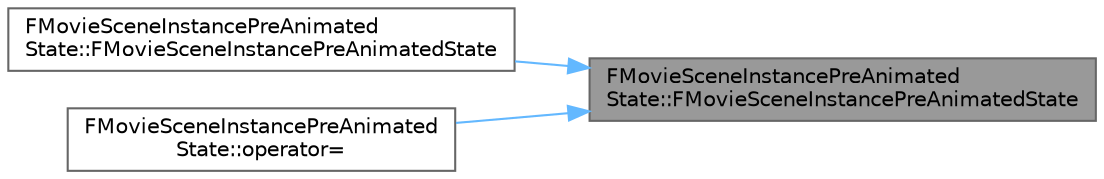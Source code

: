 digraph "FMovieSceneInstancePreAnimatedState::FMovieSceneInstancePreAnimatedState"
{
 // INTERACTIVE_SVG=YES
 // LATEX_PDF_SIZE
  bgcolor="transparent";
  edge [fontname=Helvetica,fontsize=10,labelfontname=Helvetica,labelfontsize=10];
  node [fontname=Helvetica,fontsize=10,shape=box,height=0.2,width=0.4];
  rankdir="RL";
  Node1 [id="Node000001",label="FMovieSceneInstancePreAnimated\lState::FMovieSceneInstancePreAnimatedState",height=0.2,width=0.4,color="gray40", fillcolor="grey60", style="filled", fontcolor="black",tooltip=" "];
  Node1 -> Node2 [id="edge1_Node000001_Node000002",dir="back",color="steelblue1",style="solid",tooltip=" "];
  Node2 [id="Node000002",label="FMovieSceneInstancePreAnimated\lState::FMovieSceneInstancePreAnimatedState",height=0.2,width=0.4,color="grey40", fillcolor="white", style="filled",URL="$dd/d7d/classFMovieSceneInstancePreAnimatedState.html#ac0cd2626fbda79c5fe81f94d8c69ac63",tooltip=" "];
  Node1 -> Node3 [id="edge2_Node000001_Node000003",dir="back",color="steelblue1",style="solid",tooltip=" "];
  Node3 [id="Node000003",label="FMovieSceneInstancePreAnimated\lState::operator=",height=0.2,width=0.4,color="grey40", fillcolor="white", style="filled",URL="$dd/d7d/classFMovieSceneInstancePreAnimatedState.html#a220205a2371ba49be8a646145c29598c",tooltip=" "];
}
